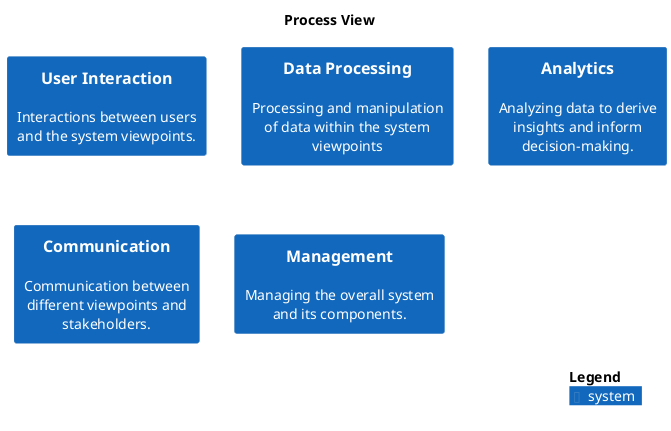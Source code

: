 

@startuml dffgd
set separator none
title Process View

top to bottom direction

!include <C4/C4>
!include <C4/C4_Context>

System(UserInteraction, "User Interaction", $descr="Interactions between users and the system viewpoints.", $tags="", $link="")
System(DataProcessing, "Data Processing", $descr="Processing and manipulation of data within the system viewpoints", $tags="", $link="")
System(Analytics, "Analytics", $descr="Analyzing data to derive insights and inform decision-making.", $tags="", $link="")
System(Communication, "Communication", $descr="Communication between different viewpoints and stakeholders.", $tags="", $link="")
System(Management, "Management", $descr="Managing the overall system and its components.", $tags="", $link="")

SHOW_LEGEND(true)
@enduml

